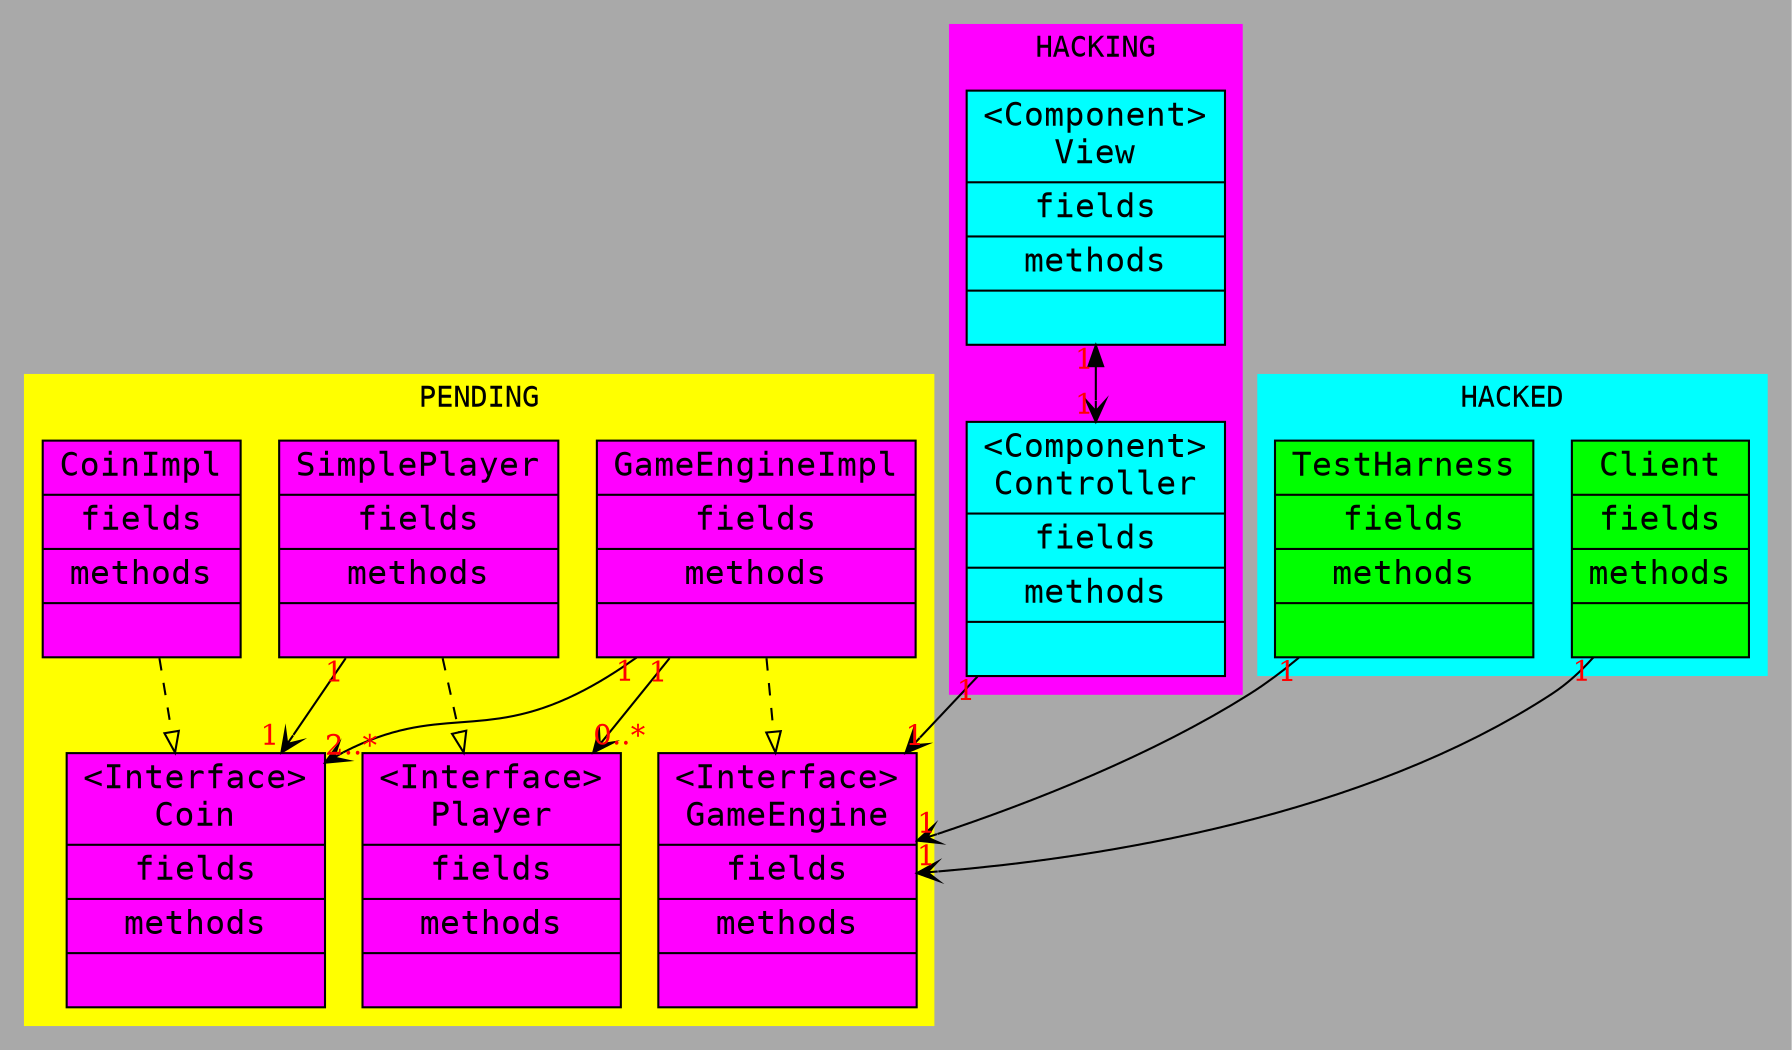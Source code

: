 /* I just copied this from my SADI UML to demonstrate class diagrams; obviously the DO background collides with the multiplicity, but multiplicity/ETC doesn't belong in kanban anyway...
 * to move between clusters (boards), just move the reference between the subgraphs
 * you can connect edges (lines/arrows) to a direction (N/E/S/W), or a field (<fN>) ...it has some"-thing" todo with colons (EG A:n->B:sw & A:f0->B:f2); IIRC...
 * probably need testing/review/ETC boards?
 */
strict digraph main {

	/* CSS */

	graph [
		layout=dot
		, rankdir=TB
		, fontname=Monospace
		, bgcolor=darkgray
		, style=filled
	] ; node [
		fontname=Monospace
		, style=filled
		, fontsize=16
		, fontcolor=black
		, fillcolor=lightgrey
		, shape=record
	] ; edge [
		labelfontcolor="#FF0000"
		, color="#000000"
	] ; subgraph cluster_pending {
		graph [
			rank=same
			, color="#FFFF00"
			, label="PENDING"
		]
		; node[fillcolor="#FF00FF"]
		; int_GE int_P int_C
		; GEI SP CI
	} ; subgraph cluster_hacking {
		graph [
			rank=same
			, color="#FF00FF"
			, label="HACKING"
		]
		; node[fillcolor="#00FFFF"]
		; comp_V comp_C
	} ; subgraph cluster_hacked {
		graph [
			rank=same
			, color="#00FFFF"
			, label="HACKED"
		]
		; node[fillcolor="#00FF00"]
		; C TH
	}

	/* Descriptive Details */

	; comp_V [
		label="{<f0> \<Component\>\nView| <f1> fields| <f2>methods| <f3> }"
	] ; comp_C [
		label="{<f0> \<Component\>\nController| <f1> fields| <f2>methods| <f3> }"
	]

	; int_GE [
		label="{<f0> \<Interface\>\nGameEngine| <f1> fields| <f2>methods| <f3> }"
	] ; int_P [
		label="{<f0> \<Interface\>\nPlayer| <f1> fields| <f2>methods| <f3> }"
	] ; int_C [
		label="{<f0> \<Interface\>\nCoin| <f1> fields| <f2>methods| <f3> }"
	]

	; GEI [
		label="{<f0> GameEngineImpl| <f1> fields| <f2>methods| <f3> }"
	] ; SP [
		label="{<f0> SimplePlayer| <f1> fields| <f2>methods| <f3> }"
	] ; CI [
		label="{<f0> CoinImpl| <f1> fields| <f2>methods| <f3> }"
	] ; C [
		label="{<f0> Client| <f1> fields| <f2>methods| <f3> }"
	] ; TH [
		label="{<f0> TestHarness| <f1> fields| <f2>methods| <f3> }"
	]


	/* Logical Associations */

	; edge [
		style=dashed
		, arrowhead=empty
	]
	; SP -> int_P
	; CI -> int_C
	; GEI -> int_GE

	; edge [
		style=solid
		, arrowhead=open
	]
	; GEI -> int_C [taillabel="1", headlabel="2..*"]
	; GEI -> int_P [taillabel="1", headlabel="0..*"]
	; SP -> int_C [taillabel="1", headlabel="1"]
	; comp_V -> comp_C [taillabel="1", headlabel="1", dir=both]
	; comp_C -> int_GE [taillabel="1", headlabel="1"]
	; {C TH} -> int_GE [taillabel="1", headlabel="1"]

	; edge [
		style=solid
		, arrowhead=empty
	]

}/*
